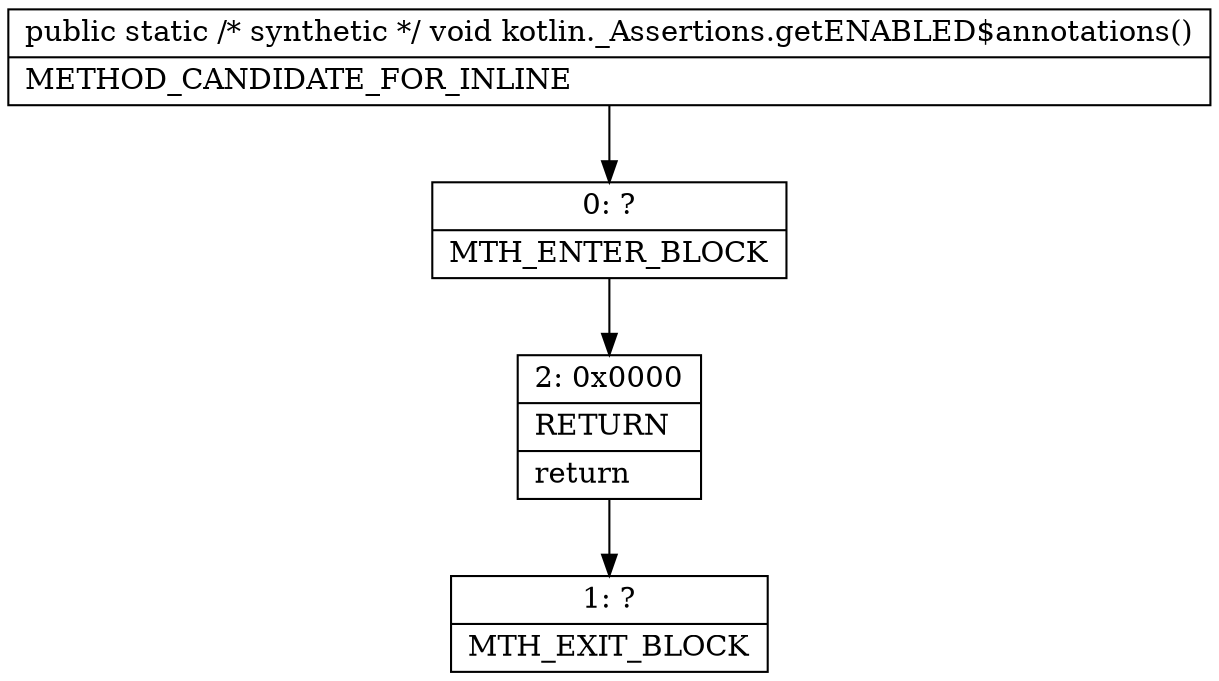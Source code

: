 digraph "CFG forkotlin._Assertions.getENABLED$annotations()V" {
Node_0 [shape=record,label="{0\:\ ?|MTH_ENTER_BLOCK\l}"];
Node_2 [shape=record,label="{2\:\ 0x0000|RETURN\l|return\l}"];
Node_1 [shape=record,label="{1\:\ ?|MTH_EXIT_BLOCK\l}"];
MethodNode[shape=record,label="{public static \/* synthetic *\/ void kotlin._Assertions.getENABLED$annotations()  | METHOD_CANDIDATE_FOR_INLINE\l}"];
MethodNode -> Node_0;Node_0 -> Node_2;
Node_2 -> Node_1;
}

